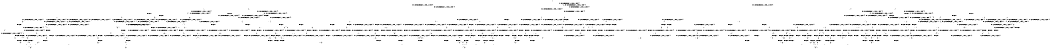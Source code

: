 digraph BCG {
size = "7, 10.5";
center = TRUE;
node [shape = circle];
0 [peripheries = 2];
0 -> 1 [label = "EX !0 !ATOMIC_EXCH_BRANCH (1, +1, TRUE, +0, 2, TRUE) !{0}"];
0 -> 2 [label = "EX !2 !ATOMIC_EXCH_BRANCH (1, +1, TRUE, +1, 1, FALSE) !{0}"];
0 -> 3 [label = "EX !1 !ATOMIC_EXCH_BRANCH (1, +0, TRUE, +0, 1, TRUE) !{0}"];
0 -> 4 [label = "EX !0 !ATOMIC_EXCH_BRANCH (1, +1, TRUE, +0, 2, TRUE) !{0}"];
1 -> 5 [label = "EX !2 !ATOMIC_EXCH_BRANCH (1, +1, TRUE, +1, 1, TRUE) !{0}"];
1 -> 6 [label = "EX !1 !ATOMIC_EXCH_BRANCH (1, +0, TRUE, +0, 1, FALSE) !{0}"];
1 -> 7 [label = "TERMINATE !0"];
2 -> 8 [label = "EX !0 !ATOMIC_EXCH_BRANCH (1, +1, TRUE, +0, 2, FALSE) !{0}"];
2 -> 9 [label = "EX !1 !ATOMIC_EXCH_BRANCH (1, +0, TRUE, +0, 1, FALSE) !{0}"];
2 -> 10 [label = "TERMINATE !2"];
2 -> 11 [label = "EX !0 !ATOMIC_EXCH_BRANCH (1, +1, TRUE, +0, 2, FALSE) !{0}"];
3 -> 3 [label = "EX !1 !ATOMIC_EXCH_BRANCH (1, +0, TRUE, +0, 1, TRUE) !{0}"];
3 -> 12 [label = "EX !0 !ATOMIC_EXCH_BRANCH (1, +1, TRUE, +0, 2, TRUE) !{0}"];
3 -> 13 [label = "EX !2 !ATOMIC_EXCH_BRANCH (1, +1, TRUE, +1, 1, FALSE) !{0}"];
3 -> 14 [label = "EX !0 !ATOMIC_EXCH_BRANCH (1, +1, TRUE, +0, 2, TRUE) !{0}"];
4 -> 15 [label = "EX !2 !ATOMIC_EXCH_BRANCH (1, +1, TRUE, +1, 1, TRUE) !{0}"];
4 -> 16 [label = "EX !1 !ATOMIC_EXCH_BRANCH (1, +0, TRUE, +0, 1, FALSE) !{0}"];
4 -> 17 [label = "TERMINATE !0"];
5 -> 5 [label = "EX !2 !ATOMIC_EXCH_BRANCH (1, +1, TRUE, +1, 1, TRUE) !{0}"];
5 -> 18 [label = "EX !1 !ATOMIC_EXCH_BRANCH (1, +0, TRUE, +0, 1, FALSE) !{0}"];
5 -> 19 [label = "TERMINATE !0"];
6 -> 20 [label = "EX !2 !ATOMIC_EXCH_BRANCH (1, +1, TRUE, +1, 1, FALSE) !{0}"];
6 -> 21 [label = "TERMINATE !0"];
6 -> 22 [label = "TERMINATE !1"];
7 -> 23 [label = "EX !2 !ATOMIC_EXCH_BRANCH (1, +1, TRUE, +1, 1, TRUE) !{1}"];
7 -> 24 [label = "EX !1 !ATOMIC_EXCH_BRANCH (1, +0, TRUE, +0, 1, FALSE) !{1}"];
7 -> 25 [label = "EX !1 !ATOMIC_EXCH_BRANCH (1, +0, TRUE, +0, 1, FALSE) !{1}"];
8 -> 26 [label = "EX !1 !ATOMIC_EXCH_BRANCH (1, +0, TRUE, +0, 1, FALSE) !{0}"];
8 -> 27 [label = "TERMINATE !0"];
8 -> 28 [label = "TERMINATE !2"];
9 -> 20 [label = "EX !0 !ATOMIC_EXCH_BRANCH (1, +1, TRUE, +0, 2, TRUE) !{0}"];
9 -> 29 [label = "TERMINATE !2"];
9 -> 30 [label = "TERMINATE !1"];
9 -> 31 [label = "EX !0 !ATOMIC_EXCH_BRANCH (1, +1, TRUE, +0, 2, TRUE) !{0}"];
10 -> 32 [label = "EX !0 !ATOMIC_EXCH_BRANCH (1, +1, TRUE, +0, 2, FALSE) !{0}"];
10 -> 33 [label = "EX !1 !ATOMIC_EXCH_BRANCH (1, +0, TRUE, +0, 1, FALSE) !{0}"];
10 -> 34 [label = "EX !0 !ATOMIC_EXCH_BRANCH (1, +1, TRUE, +0, 2, FALSE) !{0}"];
11 -> 35 [label = "EX !1 !ATOMIC_EXCH_BRANCH (1, +0, TRUE, +0, 1, FALSE) !{0}"];
11 -> 36 [label = "TERMINATE !0"];
11 -> 37 [label = "TERMINATE !2"];
12 -> 6 [label = "EX !1 !ATOMIC_EXCH_BRANCH (1, +0, TRUE, +0, 1, FALSE) !{0}"];
12 -> 38 [label = "EX !2 !ATOMIC_EXCH_BRANCH (1, +1, TRUE, +1, 1, TRUE) !{0}"];
12 -> 39 [label = "TERMINATE !0"];
13 -> 9 [label = "EX !1 !ATOMIC_EXCH_BRANCH (1, +0, TRUE, +0, 1, FALSE) !{0}"];
13 -> 40 [label = "EX !0 !ATOMIC_EXCH_BRANCH (1, +1, TRUE, +0, 2, FALSE) !{0}"];
13 -> 41 [label = "TERMINATE !2"];
13 -> 42 [label = "EX !0 !ATOMIC_EXCH_BRANCH (1, +1, TRUE, +0, 2, FALSE) !{0}"];
14 -> 16 [label = "EX !1 !ATOMIC_EXCH_BRANCH (1, +0, TRUE, +0, 1, FALSE) !{0}"];
14 -> 43 [label = "EX !2 !ATOMIC_EXCH_BRANCH (1, +1, TRUE, +1, 1, TRUE) !{0}"];
14 -> 44 [label = "TERMINATE !0"];
15 -> 15 [label = "EX !2 !ATOMIC_EXCH_BRANCH (1, +1, TRUE, +1, 1, TRUE) !{0}"];
15 -> 45 [label = "EX !1 !ATOMIC_EXCH_BRANCH (1, +0, TRUE, +0, 1, FALSE) !{0}"];
15 -> 46 [label = "TERMINATE !0"];
16 -> 31 [label = "EX !2 !ATOMIC_EXCH_BRANCH (1, +1, TRUE, +1, 1, FALSE) !{0}"];
16 -> 47 [label = "TERMINATE !0"];
16 -> 48 [label = "TERMINATE !1"];
17 -> 49 [label = "EX !2 !ATOMIC_EXCH_BRANCH (1, +1, TRUE, +1, 1, TRUE) !{1}"];
17 -> 50 [label = "EX !1 !ATOMIC_EXCH_BRANCH (1, +0, TRUE, +0, 1, FALSE) !{1}"];
18 -> 20 [label = "EX !2 !ATOMIC_EXCH_BRANCH (1, +1, TRUE, +1, 1, FALSE) !{0}"];
18 -> 51 [label = "TERMINATE !0"];
18 -> 52 [label = "TERMINATE !1"];
19 -> 23 [label = "EX !2 !ATOMIC_EXCH_BRANCH (1, +1, TRUE, +1, 1, TRUE) !{1}"];
19 -> 53 [label = "EX !1 !ATOMIC_EXCH_BRANCH (1, +0, TRUE, +0, 1, FALSE) !{1}"];
19 -> 54 [label = "EX !1 !ATOMIC_EXCH_BRANCH (1, +0, TRUE, +0, 1, FALSE) !{1}"];
20 -> 55 [label = "TERMINATE !0"];
20 -> 56 [label = "TERMINATE !2"];
20 -> 57 [label = "TERMINATE !1"];
21 -> 58 [label = "EX !2 !ATOMIC_EXCH_BRANCH (1, +1, TRUE, +1, 1, FALSE) !{1}"];
21 -> 59 [label = "TERMINATE !1"];
22 -> 60 [label = "EX !2 !ATOMIC_EXCH_BRANCH (1, +1, TRUE, +1, 1, FALSE) !{0}"];
22 -> 61 [label = "TERMINATE !0"];
23 -> 23 [label = "EX !2 !ATOMIC_EXCH_BRANCH (1, +1, TRUE, +1, 1, TRUE) !{1}"];
23 -> 53 [label = "EX !1 !ATOMIC_EXCH_BRANCH (1, +0, TRUE, +0, 1, FALSE) !{1}"];
23 -> 54 [label = "EX !1 !ATOMIC_EXCH_BRANCH (1, +0, TRUE, +0, 1, FALSE) !{1}"];
24 -> 58 [label = "EX !2 !ATOMIC_EXCH_BRANCH (1, +1, TRUE, +1, 1, FALSE) !{1}"];
24 -> 59 [label = "TERMINATE !1"];
25 -> 62 [label = "EX !2 !ATOMIC_EXCH_BRANCH (1, +1, TRUE, +1, 1, FALSE) !{1}"];
25 -> 63 [label = "TERMINATE !1"];
26 -> 64 [label = "TERMINATE !0"];
26 -> 65 [label = "TERMINATE !2"];
26 -> 66 [label = "TERMINATE !1"];
27 -> 67 [label = "EX !1 !ATOMIC_EXCH_BRANCH (1, +0, TRUE, +0, 1, FALSE) !{1}"];
27 -> 68 [label = "TERMINATE !2"];
27 -> 69 [label = "EX !1 !ATOMIC_EXCH_BRANCH (1, +0, TRUE, +0, 1, FALSE) !{1}"];
28 -> 70 [label = "EX !1 !ATOMIC_EXCH_BRANCH (1, +0, TRUE, +0, 1, FALSE) !{0}"];
28 -> 71 [label = "TERMINATE !0"];
29 -> 72 [label = "EX !0 !ATOMIC_EXCH_BRANCH (1, +1, TRUE, +0, 2, TRUE) !{0}"];
29 -> 73 [label = "TERMINATE !1"];
29 -> 74 [label = "EX !0 !ATOMIC_EXCH_BRANCH (1, +1, TRUE, +0, 2, TRUE) !{0}"];
30 -> 60 [label = "EX !0 !ATOMIC_EXCH_BRANCH (1, +1, TRUE, +0, 2, TRUE) !{0}"];
30 -> 73 [label = "TERMINATE !2"];
30 -> 75 [label = "EX !0 !ATOMIC_EXCH_BRANCH (1, +1, TRUE, +0, 2, TRUE) !{0}"];
31 -> 76 [label = "TERMINATE !0"];
31 -> 77 [label = "TERMINATE !2"];
31 -> 78 [label = "TERMINATE !1"];
32 -> 70 [label = "EX !1 !ATOMIC_EXCH_BRANCH (1, +0, TRUE, +0, 1, FALSE) !{0}"];
32 -> 71 [label = "TERMINATE !0"];
33 -> 72 [label = "EX !0 !ATOMIC_EXCH_BRANCH (1, +1, TRUE, +0, 2, TRUE) !{0}"];
33 -> 73 [label = "TERMINATE !1"];
33 -> 74 [label = "EX !0 !ATOMIC_EXCH_BRANCH (1, +1, TRUE, +0, 2, TRUE) !{0}"];
34 -> 79 [label = "EX !1 !ATOMIC_EXCH_BRANCH (1, +0, TRUE, +0, 1, FALSE) !{0}"];
34 -> 80 [label = "TERMINATE !0"];
35 -> 81 [label = "TERMINATE !0"];
35 -> 82 [label = "TERMINATE !2"];
35 -> 83 [label = "TERMINATE !1"];
36 -> 84 [label = "EX !1 !ATOMIC_EXCH_BRANCH (1, +0, TRUE, +0, 1, FALSE) !{1}"];
36 -> 85 [label = "TERMINATE !2"];
37 -> 79 [label = "EX !1 !ATOMIC_EXCH_BRANCH (1, +0, TRUE, +0, 1, FALSE) !{0}"];
37 -> 80 [label = "TERMINATE !0"];
38 -> 18 [label = "EX !1 !ATOMIC_EXCH_BRANCH (1, +0, TRUE, +0, 1, FALSE) !{0}"];
38 -> 38 [label = "EX !2 !ATOMIC_EXCH_BRANCH (1, +1, TRUE, +1, 1, TRUE) !{0}"];
38 -> 86 [label = "TERMINATE !0"];
39 -> 24 [label = "EX !1 !ATOMIC_EXCH_BRANCH (1, +0, TRUE, +0, 1, FALSE) !{1}"];
39 -> 87 [label = "EX !2 !ATOMIC_EXCH_BRANCH (1, +1, TRUE, +1, 1, TRUE) !{1}"];
39 -> 25 [label = "EX !1 !ATOMIC_EXCH_BRANCH (1, +0, TRUE, +0, 1, FALSE) !{1}"];
40 -> 26 [label = "EX !1 !ATOMIC_EXCH_BRANCH (1, +0, TRUE, +0, 1, FALSE) !{0}"];
40 -> 88 [label = "TERMINATE !0"];
40 -> 89 [label = "TERMINATE !2"];
41 -> 33 [label = "EX !1 !ATOMIC_EXCH_BRANCH (1, +0, TRUE, +0, 1, FALSE) !{0}"];
41 -> 90 [label = "EX !0 !ATOMIC_EXCH_BRANCH (1, +1, TRUE, +0, 2, FALSE) !{0}"];
41 -> 91 [label = "EX !0 !ATOMIC_EXCH_BRANCH (1, +1, TRUE, +0, 2, FALSE) !{0}"];
42 -> 35 [label = "EX !1 !ATOMIC_EXCH_BRANCH (1, +0, TRUE, +0, 1, FALSE) !{0}"];
42 -> 92 [label = "TERMINATE !0"];
42 -> 93 [label = "TERMINATE !2"];
43 -> 45 [label = "EX !1 !ATOMIC_EXCH_BRANCH (1, +0, TRUE, +0, 1, FALSE) !{0}"];
43 -> 43 [label = "EX !2 !ATOMIC_EXCH_BRANCH (1, +1, TRUE, +1, 1, TRUE) !{0}"];
43 -> 94 [label = "TERMINATE !0"];
44 -> 50 [label = "EX !1 !ATOMIC_EXCH_BRANCH (1, +0, TRUE, +0, 1, FALSE) !{1}"];
44 -> 95 [label = "EX !2 !ATOMIC_EXCH_BRANCH (1, +1, TRUE, +1, 1, TRUE) !{1}"];
45 -> 31 [label = "EX !2 !ATOMIC_EXCH_BRANCH (1, +1, TRUE, +1, 1, FALSE) !{0}"];
45 -> 96 [label = "TERMINATE !0"];
45 -> 97 [label = "TERMINATE !1"];
46 -> 49 [label = "EX !2 !ATOMIC_EXCH_BRANCH (1, +1, TRUE, +1, 1, TRUE) !{1}"];
46 -> 98 [label = "EX !1 !ATOMIC_EXCH_BRANCH (1, +0, TRUE, +0, 1, FALSE) !{1}"];
47 -> 99 [label = "EX !2 !ATOMIC_EXCH_BRANCH (1, +1, TRUE, +1, 1, FALSE) !{1}"];
47 -> 100 [label = "TERMINATE !1"];
48 -> 75 [label = "EX !2 !ATOMIC_EXCH_BRANCH (1, +1, TRUE, +1, 1, FALSE) !{0}"];
48 -> 101 [label = "TERMINATE !0"];
49 -> 49 [label = "EX !2 !ATOMIC_EXCH_BRANCH (1, +1, TRUE, +1, 1, TRUE) !{1}"];
49 -> 98 [label = "EX !1 !ATOMIC_EXCH_BRANCH (1, +0, TRUE, +0, 1, FALSE) !{1}"];
50 -> 99 [label = "EX !2 !ATOMIC_EXCH_BRANCH (1, +1, TRUE, +1, 1, FALSE) !{1}"];
50 -> 100 [label = "TERMINATE !1"];
51 -> 58 [label = "EX !2 !ATOMIC_EXCH_BRANCH (1, +1, TRUE, +1, 1, FALSE) !{1}"];
51 -> 102 [label = "TERMINATE !1"];
52 -> 60 [label = "EX !2 !ATOMIC_EXCH_BRANCH (1, +1, TRUE, +1, 1, FALSE) !{0}"];
52 -> 103 [label = "TERMINATE !0"];
53 -> 58 [label = "EX !2 !ATOMIC_EXCH_BRANCH (1, +1, TRUE, +1, 1, FALSE) !{1}"];
53 -> 102 [label = "TERMINATE !1"];
54 -> 62 [label = "EX !2 !ATOMIC_EXCH_BRANCH (1, +1, TRUE, +1, 1, FALSE) !{1}"];
54 -> 104 [label = "TERMINATE !1"];
55 -> 105 [label = "TERMINATE !2"];
55 -> 106 [label = "TERMINATE !1"];
56 -> 107 [label = "TERMINATE !0"];
56 -> 108 [label = "TERMINATE !1"];
57 -> 109 [label = "TERMINATE !0"];
57 -> 108 [label = "TERMINATE !2"];
58 -> 105 [label = "TERMINATE !2"];
58 -> 106 [label = "TERMINATE !1"];
59 -> 110 [label = "EX !2 !ATOMIC_EXCH_BRANCH (1, +1, TRUE, +1, 1, FALSE) !{2}"];
59 -> 111 [label = "EX !2 !ATOMIC_EXCH_BRANCH (1, +1, TRUE, +1, 1, FALSE) !{2}"];
60 -> 109 [label = "TERMINATE !0"];
60 -> 108 [label = "TERMINATE !2"];
61 -> 110 [label = "EX !2 !ATOMIC_EXCH_BRANCH (1, +1, TRUE, +1, 1, FALSE) !{2}"];
61 -> 111 [label = "EX !2 !ATOMIC_EXCH_BRANCH (1, +1, TRUE, +1, 1, FALSE) !{2}"];
62 -> 112 [label = "TERMINATE !2"];
62 -> 113 [label = "TERMINATE !1"];
63 -> 114 [label = "EX !2 !ATOMIC_EXCH_BRANCH (1, +1, TRUE, +1, 1, FALSE) !{2}"];
64 -> 115 [label = "TERMINATE !2"];
64 -> 116 [label = "TERMINATE !1"];
65 -> 117 [label = "TERMINATE !0"];
65 -> 118 [label = "TERMINATE !1"];
66 -> 119 [label = "TERMINATE !0"];
66 -> 118 [label = "TERMINATE !2"];
67 -> 115 [label = "TERMINATE !2"];
67 -> 116 [label = "TERMINATE !1"];
68 -> 120 [label = "EX !1 !ATOMIC_EXCH_BRANCH (1, +0, TRUE, +0, 1, FALSE) !{1}"];
68 -> 121 [label = "EX !1 !ATOMIC_EXCH_BRANCH (1, +0, TRUE, +0, 1, FALSE) !{1}"];
69 -> 122 [label = "TERMINATE !2"];
69 -> 123 [label = "TERMINATE !1"];
70 -> 117 [label = "TERMINATE !0"];
70 -> 118 [label = "TERMINATE !1"];
71 -> 120 [label = "EX !1 !ATOMIC_EXCH_BRANCH (1, +0, TRUE, +0, 1, FALSE) !{1}"];
71 -> 121 [label = "EX !1 !ATOMIC_EXCH_BRANCH (1, +0, TRUE, +0, 1, FALSE) !{1}"];
72 -> 107 [label = "TERMINATE !0"];
72 -> 108 [label = "TERMINATE !1"];
73 -> 124 [label = "EX !0 !ATOMIC_EXCH_BRANCH (1, +1, TRUE, +0, 2, TRUE) !{0}"];
73 -> 125 [label = "EX !0 !ATOMIC_EXCH_BRANCH (1, +1, TRUE, +0, 2, TRUE) !{0}"];
74 -> 126 [label = "TERMINATE !0"];
74 -> 127 [label = "TERMINATE !1"];
75 -> 128 [label = "TERMINATE !0"];
75 -> 127 [label = "TERMINATE !2"];
76 -> 129 [label = "TERMINATE !2"];
76 -> 130 [label = "TERMINATE !1"];
77 -> 126 [label = "TERMINATE !0"];
77 -> 127 [label = "TERMINATE !1"];
78 -> 128 [label = "TERMINATE !0"];
78 -> 127 [label = "TERMINATE !2"];
79 -> 131 [label = "TERMINATE !0"];
79 -> 132 [label = "TERMINATE !1"];
80 -> 133 [label = "EX !1 !ATOMIC_EXCH_BRANCH (1, +0, TRUE, +0, 1, FALSE) !{1}"];
81 -> 134 [label = "TERMINATE !2"];
81 -> 135 [label = "TERMINATE !1"];
82 -> 131 [label = "TERMINATE !0"];
82 -> 132 [label = "TERMINATE !1"];
83 -> 136 [label = "TERMINATE !0"];
83 -> 132 [label = "TERMINATE !2"];
84 -> 134 [label = "TERMINATE !2"];
84 -> 135 [label = "TERMINATE !1"];
85 -> 133 [label = "EX !1 !ATOMIC_EXCH_BRANCH (1, +0, TRUE, +0, 1, FALSE) !{1}"];
86 -> 53 [label = "EX !1 !ATOMIC_EXCH_BRANCH (1, +0, TRUE, +0, 1, FALSE) !{1}"];
86 -> 87 [label = "EX !2 !ATOMIC_EXCH_BRANCH (1, +1, TRUE, +1, 1, TRUE) !{1}"];
86 -> 54 [label = "EX !1 !ATOMIC_EXCH_BRANCH (1, +0, TRUE, +0, 1, FALSE) !{1}"];
87 -> 53 [label = "EX !1 !ATOMIC_EXCH_BRANCH (1, +0, TRUE, +0, 1, FALSE) !{1}"];
87 -> 87 [label = "EX !2 !ATOMIC_EXCH_BRANCH (1, +1, TRUE, +1, 1, TRUE) !{1}"];
87 -> 54 [label = "EX !1 !ATOMIC_EXCH_BRANCH (1, +0, TRUE, +0, 1, FALSE) !{1}"];
88 -> 67 [label = "EX !1 !ATOMIC_EXCH_BRANCH (1, +0, TRUE, +0, 1, FALSE) !{1}"];
88 -> 137 [label = "TERMINATE !2"];
88 -> 69 [label = "EX !1 !ATOMIC_EXCH_BRANCH (1, +0, TRUE, +0, 1, FALSE) !{1}"];
89 -> 70 [label = "EX !1 !ATOMIC_EXCH_BRANCH (1, +0, TRUE, +0, 1, FALSE) !{0}"];
89 -> 138 [label = "TERMINATE !0"];
90 -> 70 [label = "EX !1 !ATOMIC_EXCH_BRANCH (1, +0, TRUE, +0, 1, FALSE) !{0}"];
90 -> 138 [label = "TERMINATE !0"];
91 -> 79 [label = "EX !1 !ATOMIC_EXCH_BRANCH (1, +0, TRUE, +0, 1, FALSE) !{0}"];
91 -> 139 [label = "TERMINATE !0"];
92 -> 84 [label = "EX !1 !ATOMIC_EXCH_BRANCH (1, +0, TRUE, +0, 1, FALSE) !{1}"];
92 -> 140 [label = "TERMINATE !2"];
93 -> 79 [label = "EX !1 !ATOMIC_EXCH_BRANCH (1, +0, TRUE, +0, 1, FALSE) !{0}"];
93 -> 139 [label = "TERMINATE !0"];
94 -> 98 [label = "EX !1 !ATOMIC_EXCH_BRANCH (1, +0, TRUE, +0, 1, FALSE) !{1}"];
94 -> 95 [label = "EX !2 !ATOMIC_EXCH_BRANCH (1, +1, TRUE, +1, 1, TRUE) !{1}"];
95 -> 98 [label = "EX !1 !ATOMIC_EXCH_BRANCH (1, +0, TRUE, +0, 1, FALSE) !{1}"];
95 -> 95 [label = "EX !2 !ATOMIC_EXCH_BRANCH (1, +1, TRUE, +1, 1, TRUE) !{1}"];
96 -> 99 [label = "EX !2 !ATOMIC_EXCH_BRANCH (1, +1, TRUE, +1, 1, FALSE) !{1}"];
96 -> 141 [label = "TERMINATE !1"];
97 -> 75 [label = "EX !2 !ATOMIC_EXCH_BRANCH (1, +1, TRUE, +1, 1, FALSE) !{0}"];
97 -> 142 [label = "TERMINATE !0"];
98 -> 99 [label = "EX !2 !ATOMIC_EXCH_BRANCH (1, +1, TRUE, +1, 1, FALSE) !{1}"];
98 -> 141 [label = "TERMINATE !1"];
99 -> 129 [label = "TERMINATE !2"];
99 -> 130 [label = "TERMINATE !1"];
100 -> 143 [label = "EX !2 !ATOMIC_EXCH_BRANCH (1, +1, TRUE, +1, 1, FALSE) !{2}"];
101 -> 143 [label = "EX !2 !ATOMIC_EXCH_BRANCH (1, +1, TRUE, +1, 1, FALSE) !{2}"];
102 -> 110 [label = "EX !2 !ATOMIC_EXCH_BRANCH (1, +1, TRUE, +1, 1, FALSE) !{2}"];
102 -> 111 [label = "EX !2 !ATOMIC_EXCH_BRANCH (1, +1, TRUE, +1, 1, FALSE) !{2}"];
103 -> 110 [label = "EX !2 !ATOMIC_EXCH_BRANCH (1, +1, TRUE, +1, 1, FALSE) !{2}"];
103 -> 111 [label = "EX !2 !ATOMIC_EXCH_BRANCH (1, +1, TRUE, +1, 1, FALSE) !{2}"];
104 -> 114 [label = "EX !2 !ATOMIC_EXCH_BRANCH (1, +1, TRUE, +1, 1, FALSE) !{2}"];
105 -> 144 [label = "TERMINATE !1"];
106 -> 145 [label = "TERMINATE !2"];
107 -> 144 [label = "TERMINATE !1"];
108 -> 146 [label = "TERMINATE !0"];
109 -> 145 [label = "TERMINATE !2"];
110 -> 145 [label = "TERMINATE !2"];
111 -> 147 [label = "TERMINATE !2"];
112 -> 148 [label = "TERMINATE !1"];
113 -> 149 [label = "TERMINATE !2"];
114 -> 149 [label = "TERMINATE !2"];
115 -> 150 [label = "TERMINATE !1"];
116 -> 151 [label = "TERMINATE !2"];
117 -> 150 [label = "TERMINATE !1"];
118 -> 152 [label = "TERMINATE !0"];
119 -> 151 [label = "TERMINATE !2"];
120 -> 150 [label = "TERMINATE !1"];
121 -> 153 [label = "TERMINATE !1"];
122 -> 153 [label = "TERMINATE !1"];
123 -> 154 [label = "TERMINATE !2"];
124 -> 146 [label = "TERMINATE !0"];
125 -> 155 [label = "TERMINATE !0"];
126 -> 156 [label = "TERMINATE !1"];
127 -> 155 [label = "TERMINATE !0"];
128 -> 157 [label = "TERMINATE !2"];
129 -> 156 [label = "TERMINATE !1"];
130 -> 157 [label = "TERMINATE !2"];
131 -> 158 [label = "TERMINATE !1"];
132 -> 159 [label = "TERMINATE !0"];
133 -> 158 [label = "TERMINATE !1"];
134 -> 158 [label = "TERMINATE !1"];
135 -> 160 [label = "TERMINATE !2"];
136 -> 160 [label = "TERMINATE !2"];
137 -> 120 [label = "EX !1 !ATOMIC_EXCH_BRANCH (1, +0, TRUE, +0, 1, FALSE) !{1}"];
137 -> 121 [label = "EX !1 !ATOMIC_EXCH_BRANCH (1, +0, TRUE, +0, 1, FALSE) !{1}"];
138 -> 120 [label = "EX !1 !ATOMIC_EXCH_BRANCH (1, +0, TRUE, +0, 1, FALSE) !{1}"];
138 -> 121 [label = "EX !1 !ATOMIC_EXCH_BRANCH (1, +0, TRUE, +0, 1, FALSE) !{1}"];
139 -> 133 [label = "EX !1 !ATOMIC_EXCH_BRANCH (1, +0, TRUE, +0, 1, FALSE) !{1}"];
140 -> 133 [label = "EX !1 !ATOMIC_EXCH_BRANCH (1, +0, TRUE, +0, 1, FALSE) !{1}"];
141 -> 143 [label = "EX !2 !ATOMIC_EXCH_BRANCH (1, +1, TRUE, +1, 1, FALSE) !{2}"];
142 -> 143 [label = "EX !2 !ATOMIC_EXCH_BRANCH (1, +1, TRUE, +1, 1, FALSE) !{2}"];
143 -> 157 [label = "TERMINATE !2"];
144 -> 161 [label = "exit"];
145 -> 161 [label = "exit"];
146 -> 161 [label = "exit"];
147 -> 162 [label = "exit"];
148 -> 163 [label = "exit"];
149 -> 163 [label = "exit"];
150 -> 161 [label = "exit"];
151 -> 161 [label = "exit"];
152 -> 161 [label = "exit"];
153 -> 163 [label = "exit"];
154 -> 163 [label = "exit"];
155 -> 164 [label = "exit"];
156 -> 164 [label = "exit"];
157 -> 164 [label = "exit"];
158 -> 164 [label = "exit"];
159 -> 164 [label = "exit"];
160 -> 164 [label = "exit"];
}
